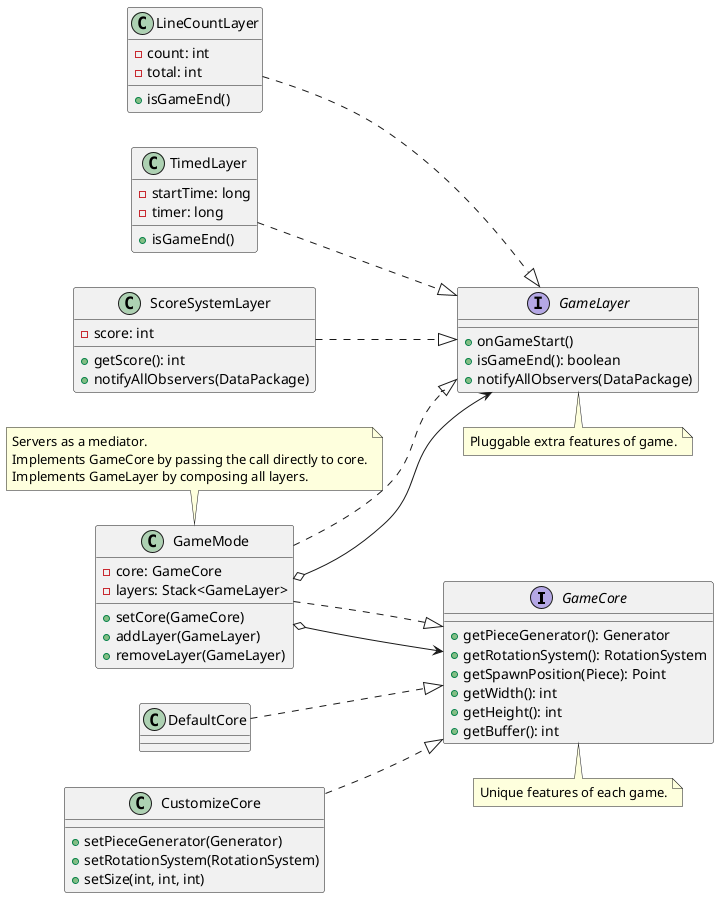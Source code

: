 @startuml

left to right direction

interface GameCore {
+ getPieceGenerator(): Generator
+ getRotationSystem(): RotationSystem
+ getSpawnPosition(Piece): Point
+ getWidth(): int
+ getHeight(): int
+ getBuffer(): int
}

note bottom of GameCore
Unique features of each game.
end note

class DefaultCore {
}

class CustomizeCore {
+ setPieceGenerator(Generator)
+ setRotationSystem(RotationSystem)
+ setSize(int, int, int)
}

interface GameLayer {
+ onGameStart()
+ isGameEnd(): boolean
+ notifyAllObservers(DataPackage)
}

note bottom of GameLayer
Pluggable extra features of game.
end note

class LineCountLayer {
- count: int
- total: int
+ isGameEnd()
}

class TimedLayer {
- startTime: long
- timer: long
+ isGameEnd()
}

class ScoreSystemLayer {
- score: int
+ getScore(): int
+ notifyAllObservers(DataPackage)
}

class GameMode {
- core: GameCore
- layers: Stack<GameLayer>
+ setCore(GameCore)
+ addLayer(GameLayer)
+ removeLayer(GameLayer)
}

note top of GameMode
Servers as a mediator.
Implements GameCore by passing the call directly to core.
Implements GameLayer by composing all layers.
end note

GameMode o--> GameLayer
GameMode o--> GameCore

DefaultCore ..|> GameCore
CustomizeCore ..|> GameCore
GameMode ..|> GameCore

LineCountLayer ..|> GameLayer
ScoreSystemLayer ..|> GameLayer
TimedLayer ..|> GameLayer
GameMode ..|> GameLayer

@enduml
